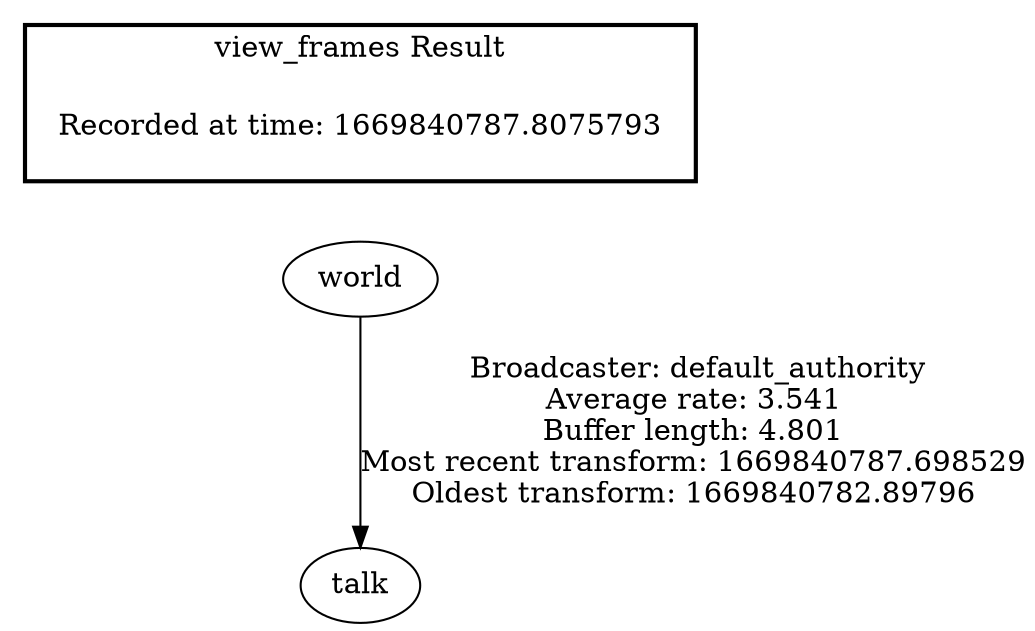 digraph G {
"world" -> "talk"[label=" Broadcaster: default_authority\nAverage rate: 3.541\nBuffer length: 4.801\nMost recent transform: 1669840787.698529\nOldest transform: 1669840782.89796\n"];
edge [style=invis];
 subgraph cluster_legend { style=bold; color=black; label ="view_frames Result";
"Recorded at time: 1669840787.8075793"[ shape=plaintext ] ;
}->"world";
}